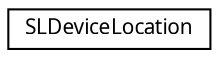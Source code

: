 digraph "Graphical Class Hierarchy"
{
 // LATEX_PDF_SIZE
  edge [fontname="Arial.ttf",fontsize="10",labelfontname="Arial.ttf",labelfontsize="10"];
  node [fontname="Arial.ttf",fontsize="10",shape=record];
  rankdir="LR";
  Node0 [label="SLDeviceLocation",height=0.2,width=0.4,color="black", fillcolor="white", style="filled",URL="$class_s_l_device_location.html",tooltip="Encapsulation of a mobile device location set by the device's GPS sensor."];
}
